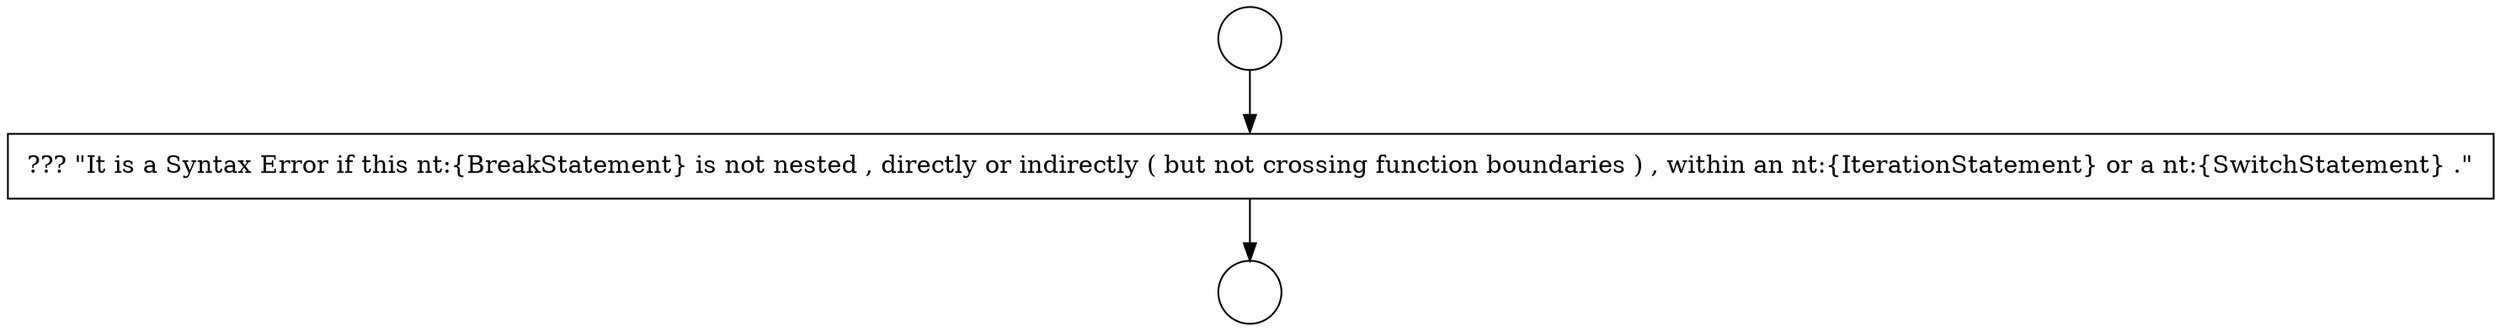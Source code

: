 digraph {
  node20141 [shape=circle label=" " color="black" fillcolor="white" style=filled]
  node20143 [shape=none, margin=0, label=<<font color="black">
    <table border="0" cellborder="1" cellspacing="0" cellpadding="10">
      <tr><td align="left">??? &quot;It is a Syntax Error if this nt:{BreakStatement} is not nested , directly or indirectly ( but not crossing function boundaries ) , within an nt:{IterationStatement} or a nt:{SwitchStatement} .&quot;</td></tr>
    </table>
  </font>> color="black" fillcolor="white" style=filled]
  node20142 [shape=circle label=" " color="black" fillcolor="white" style=filled]
  node20141 -> node20143 [ color="black"]
  node20143 -> node20142 [ color="black"]
}
